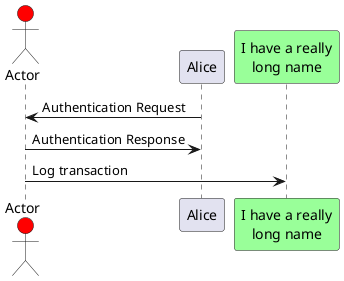 @startuml
actor Actor #red
' The only difference between actor
'and participant is the drawing
participant Alice
participant "I have a really\nlong name" as L #99FF99
/' You can also declare:
   participant L as "I have a really\nlong name"  #99FF99
  '/

Alice->Actor: Authentication Request
Actor->Alice: Authentication Response
Actor->L: Log transaction
@enduml